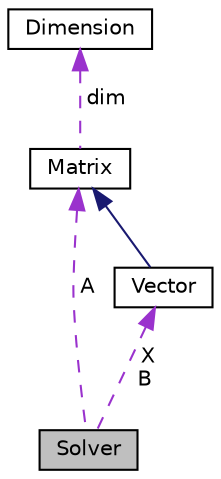 digraph "Solver"
{
  edge [fontname="Helvetica",fontsize="10",labelfontname="Helvetica",labelfontsize="10"];
  node [fontname="Helvetica",fontsize="10",shape=record];
  Node9 [label="Solver",height=0.2,width=0.4,color="black", fillcolor="grey75", style="filled", fontcolor="black"];
  Node10 -> Node9 [dir="back",color="darkorchid3",fontsize="10",style="dashed",label=" X\nB" ,fontname="Helvetica"];
  Node10 [label="Vector",height=0.2,width=0.4,color="black", fillcolor="white", style="filled",URL="$class_vector.html",tooltip="1-dimensional Vector class "];
  Node11 -> Node10 [dir="back",color="midnightblue",fontsize="10",style="solid",fontname="Helvetica"];
  Node11 [label="Matrix",height=0.2,width=0.4,color="black", fillcolor="white", style="filled",URL="$class_matrix.html",tooltip="2-dimensional matrix class "];
  Node12 -> Node11 [dir="back",color="darkorchid3",fontsize="10",style="dashed",label=" dim" ,fontname="Helvetica"];
  Node12 [label="Dimension",height=0.2,width=0.4,color="black", fillcolor="white", style="filled",URL="$struct_dimension.html",tooltip="Dimension class to complement the Matrix class. "];
  Node11 -> Node9 [dir="back",color="darkorchid3",fontsize="10",style="dashed",label=" A" ,fontname="Helvetica"];
}
